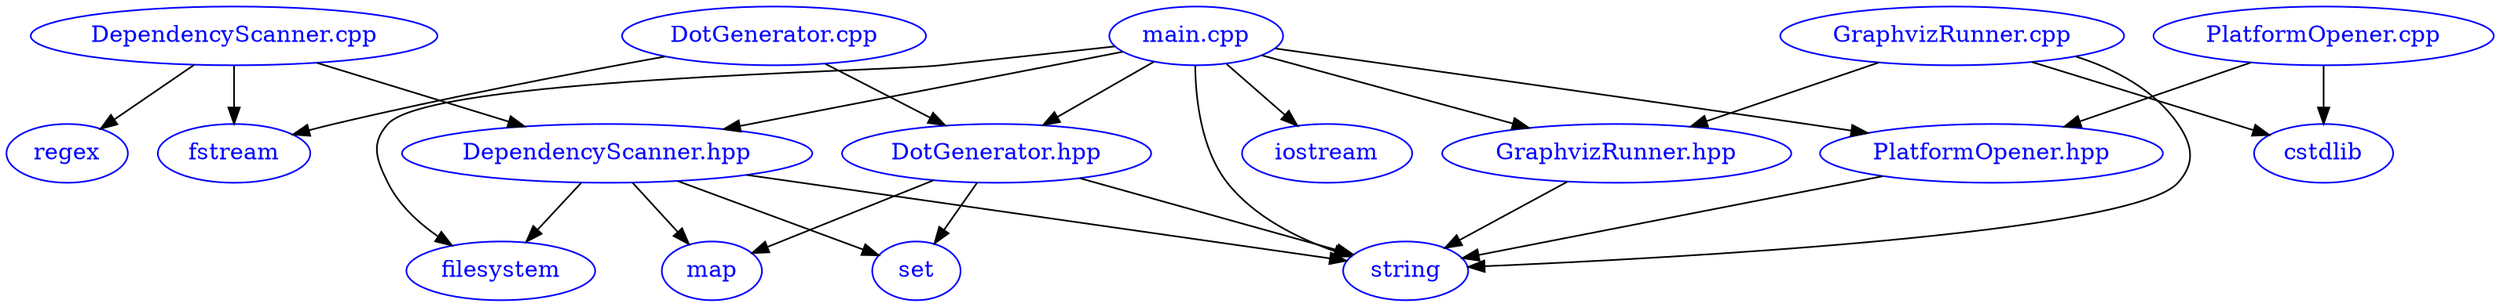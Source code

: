 digraph dependencies {
  node [color=blue, fontcolor=blue];
  "DependencyScanner.cpp" -> "DependencyScanner.hpp";
  "DependencyScanner.cpp" -> "fstream";
  "DependencyScanner.cpp" -> "regex";
  "DependencyScanner.hpp" -> "filesystem";
  "DependencyScanner.hpp" -> "map";
  "DependencyScanner.hpp" -> "set";
  "DependencyScanner.hpp" -> "string";
  "DotGenerator.cpp" -> "DotGenerator.hpp";
  "DotGenerator.cpp" -> "fstream";
  "DotGenerator.hpp" -> "map";
  "DotGenerator.hpp" -> "set";
  "DotGenerator.hpp" -> "string";
  "GraphvizRunner.cpp" -> "GraphvizRunner.hpp";
  "GraphvizRunner.cpp" -> "cstdlib";
  "GraphvizRunner.cpp" -> "string";
  "GraphvizRunner.hpp" -> "string";
  "PlatformOpener.cpp" -> "PlatformOpener.hpp";
  "PlatformOpener.cpp" -> "cstdlib";
  "PlatformOpener.hpp" -> "string";
  "main.cpp" -> "DependencyScanner.hpp";
  "main.cpp" -> "DotGenerator.hpp";
  "main.cpp" -> "GraphvizRunner.hpp";
  "main.cpp" -> "PlatformOpener.hpp";
  "main.cpp" -> "filesystem";
  "main.cpp" -> "iostream";
  "main.cpp" -> "string";
}
